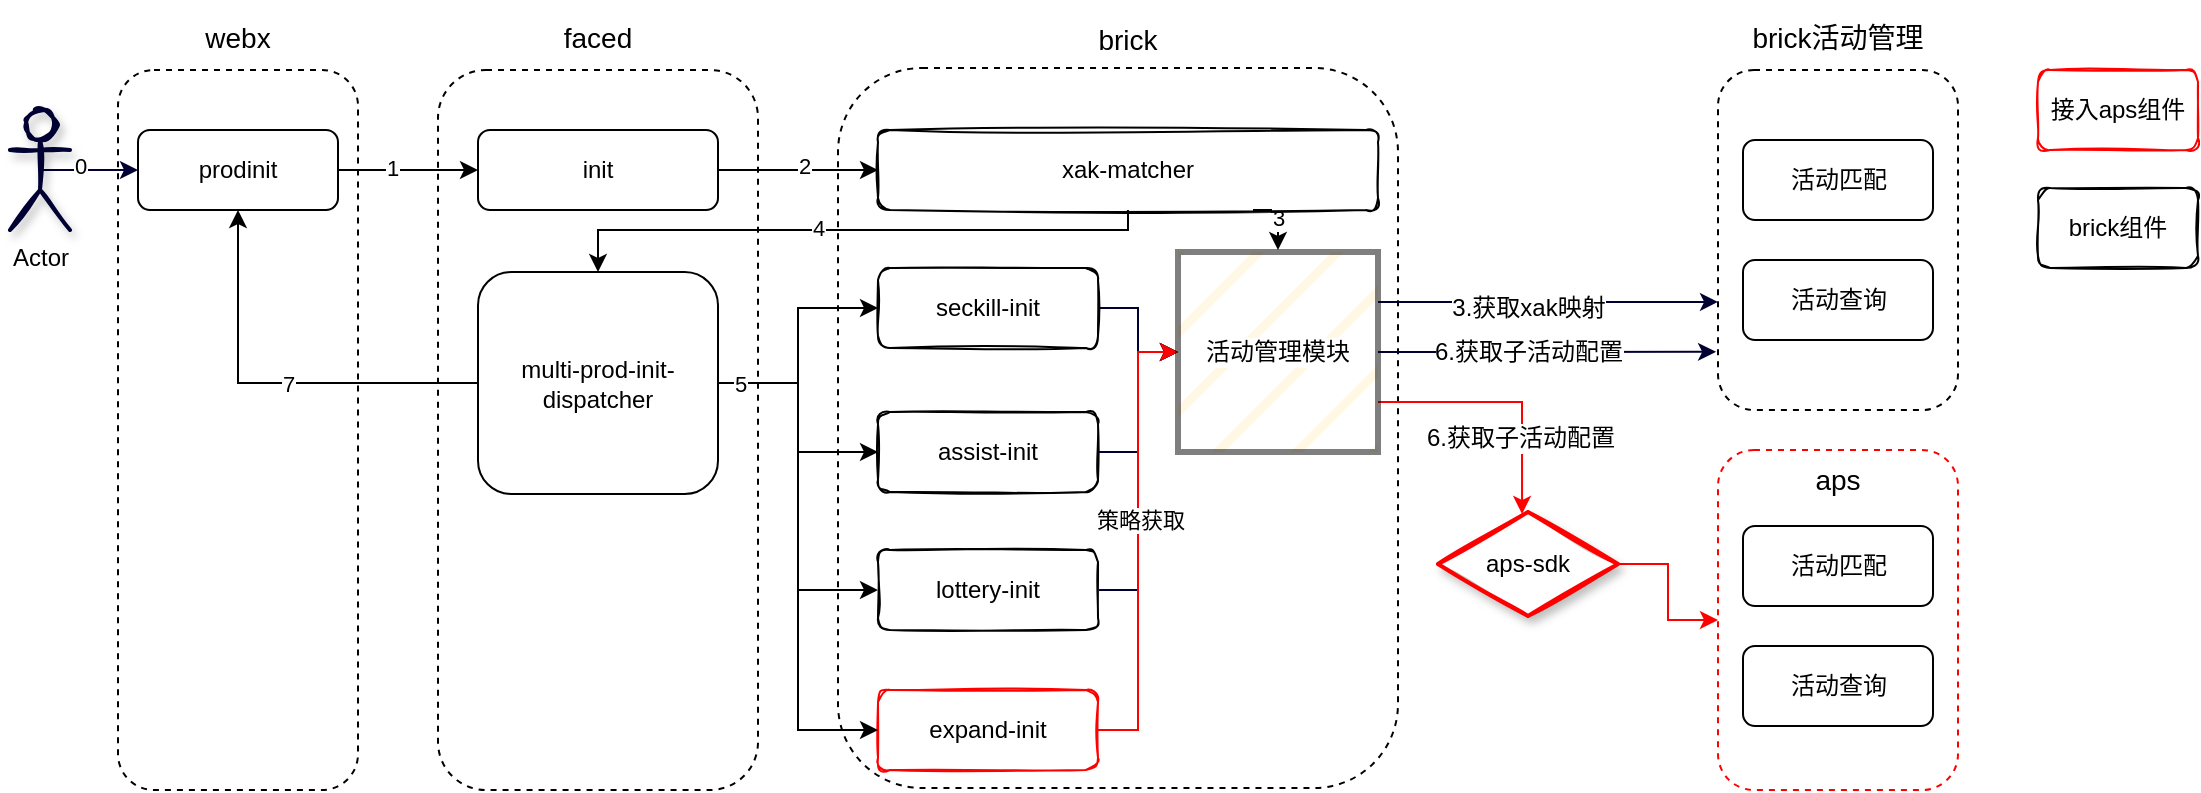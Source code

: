 <mxfile version="20.1.1" type="github" pages="4"><diagram id="NWhZimJA6qQcaquK7ZAS" name="brick-online"><mxGraphModel dx="2253" dy="712" grid="1" gridSize="10" guides="1" tooltips="1" connect="1" arrows="1" fold="1" page="1" pageScale="1" pageWidth="827" pageHeight="1169" math="0" shadow="0"><root><mxCell id="0"/><mxCell id="1" parent="0"/><mxCell id="JwduhND43qN6gX2zfuCN-1" value="" style="rounded=1;whiteSpace=wrap;html=1;dashed=1;" vertex="1" parent="1"><mxGeometry x="40" y="120" width="120" height="360" as="geometry"/></mxCell><mxCell id="JwduhND43qN6gX2zfuCN-2" value="" style="rounded=1;whiteSpace=wrap;html=1;dashed=1;" vertex="1" parent="1"><mxGeometry x="200" y="120" width="160" height="360" as="geometry"/></mxCell><mxCell id="JwduhND43qN6gX2zfuCN-3" value="" style="rounded=1;whiteSpace=wrap;html=1;dashed=1;" vertex="1" parent="1"><mxGeometry x="400" y="119" width="280" height="360" as="geometry"/></mxCell><mxCell id="JwduhND43qN6gX2zfuCN-38" value="" style="edgeStyle=orthogonalEdgeStyle;rounded=0;orthogonalLoop=1;jettySize=auto;html=1;strokeColor=#FF0000;" edge="1" parent="1" source="JwduhND43qN6gX2zfuCN-4" target="JwduhND43qN6gX2zfuCN-5"><mxGeometry relative="1" as="geometry"/></mxCell><mxCell id="JwduhND43qN6gX2zfuCN-4" value="aps-sdk" style="html=1;whiteSpace=wrap;aspect=fixed;shape=isoRectangle;strokeColor=#FF0000;strokeWidth=2;sketch=1;shadow=1;" vertex="1" parent="1"><mxGeometry x="700" y="340" width="90" height="54" as="geometry"/></mxCell><mxCell id="JwduhND43qN6gX2zfuCN-5" value="" style="rounded=1;whiteSpace=wrap;html=1;dashed=1;strokeColor=#FF0000;" vertex="1" parent="1"><mxGeometry x="840" y="310" width="120" height="170" as="geometry"/></mxCell><mxCell id="JwduhND43qN6gX2zfuCN-6" value="" style="rounded=1;whiteSpace=wrap;html=1;dashed=1;" vertex="1" parent="1"><mxGeometry x="840" y="120" width="120" height="170" as="geometry"/></mxCell><mxCell id="JwduhND43qN6gX2zfuCN-18" style="edgeStyle=orthogonalEdgeStyle;rounded=0;orthogonalLoop=1;jettySize=auto;html=1;exitX=1;exitY=0.5;exitDx=0;exitDy=0;entryX=0;entryY=0.5;entryDx=0;entryDy=0;" edge="1" parent="1" source="JwduhND43qN6gX2zfuCN-8" target="JwduhND43qN6gX2zfuCN-9"><mxGeometry relative="1" as="geometry"/></mxCell><mxCell id="JwduhND43qN6gX2zfuCN-54" value="2" style="edgeLabel;html=1;align=center;verticalAlign=middle;resizable=0;points=[];" vertex="1" connectable="0" parent="JwduhND43qN6gX2zfuCN-18"><mxGeometry x="0.075" y="2" relative="1" as="geometry"><mxPoint as="offset"/></mxGeometry></mxCell><mxCell id="JwduhND43qN6gX2zfuCN-8" value="init" style="rounded=1;whiteSpace=wrap;html=1;" vertex="1" parent="1"><mxGeometry x="220" y="150" width="120" height="40" as="geometry"/></mxCell><mxCell id="JwduhND43qN6gX2zfuCN-20" value="3" style="edgeStyle=orthogonalEdgeStyle;rounded=0;orthogonalLoop=1;jettySize=auto;html=1;exitX=0.75;exitY=1;exitDx=0;exitDy=0;entryX=0.5;entryY=0;entryDx=0;entryDy=0;" edge="1" parent="1" source="JwduhND43qN6gX2zfuCN-9"><mxGeometry relative="1" as="geometry"><mxPoint x="620" y="210" as="targetPoint"/></mxGeometry></mxCell><mxCell id="JwduhND43qN6gX2zfuCN-21" style="edgeStyle=orthogonalEdgeStyle;rounded=0;orthogonalLoop=1;jettySize=auto;html=1;exitX=0.5;exitY=1;exitDx=0;exitDy=0;entryX=0.5;entryY=0;entryDx=0;entryDy=0;" edge="1" parent="1" source="JwduhND43qN6gX2zfuCN-9" target="JwduhND43qN6gX2zfuCN-14"><mxGeometry relative="1" as="geometry"><Array as="points"><mxPoint x="545" y="200"/><mxPoint x="280" y="200"/></Array></mxGeometry></mxCell><mxCell id="JwduhND43qN6gX2zfuCN-55" value="4" style="edgeLabel;html=1;align=center;verticalAlign=middle;resizable=0;points=[];" vertex="1" connectable="0" parent="JwduhND43qN6gX2zfuCN-21"><mxGeometry x="0.115" y="-1" relative="1" as="geometry"><mxPoint as="offset"/></mxGeometry></mxCell><mxCell id="JwduhND43qN6gX2zfuCN-9" value="xak-matcher" style="rounded=1;whiteSpace=wrap;html=1;sketch=1;" vertex="1" parent="1"><mxGeometry x="420" y="150" width="250" height="40" as="geometry"/></mxCell><mxCell id="JwduhND43qN6gX2zfuCN-46" style="edgeStyle=orthogonalEdgeStyle;rounded=0;orthogonalLoop=1;jettySize=auto;html=1;exitX=1;exitY=0.5;exitDx=0;exitDy=0;entryX=0;entryY=0.5;entryDx=0;entryDy=0;strokeColor=#000033;" edge="1" parent="1" source="JwduhND43qN6gX2zfuCN-10" target="JwduhND43qN6gX2zfuCN-42"><mxGeometry relative="1" as="geometry"/></mxCell><mxCell id="JwduhND43qN6gX2zfuCN-10" value="seckill-init" style="rounded=1;whiteSpace=wrap;html=1;sketch=1;" vertex="1" parent="1"><mxGeometry x="420" y="219" width="110" height="40" as="geometry"/></mxCell><mxCell id="JwduhND43qN6gX2zfuCN-47" style="edgeStyle=orthogonalEdgeStyle;rounded=0;orthogonalLoop=1;jettySize=auto;html=1;exitX=1;exitY=0.5;exitDx=0;exitDy=0;entryX=0;entryY=0.5;entryDx=0;entryDy=0;strokeColor=#000033;" edge="1" parent="1" source="JwduhND43qN6gX2zfuCN-11" target="JwduhND43qN6gX2zfuCN-42"><mxGeometry relative="1" as="geometry"/></mxCell><mxCell id="JwduhND43qN6gX2zfuCN-11" value="assist-init" style="rounded=1;whiteSpace=wrap;html=1;sketch=1;" vertex="1" parent="1"><mxGeometry x="420" y="291" width="110" height="40" as="geometry"/></mxCell><mxCell id="JwduhND43qN6gX2zfuCN-48" style="edgeStyle=orthogonalEdgeStyle;rounded=0;orthogonalLoop=1;jettySize=auto;html=1;exitX=1;exitY=0.5;exitDx=0;exitDy=0;entryX=0;entryY=0.5;entryDx=0;entryDy=0;strokeColor=#000033;" edge="1" parent="1" source="JwduhND43qN6gX2zfuCN-12" target="JwduhND43qN6gX2zfuCN-42"><mxGeometry relative="1" as="geometry"/></mxCell><mxCell id="JwduhND43qN6gX2zfuCN-12" value="lottery-init" style="rounded=1;whiteSpace=wrap;html=1;sketch=1;" vertex="1" parent="1"><mxGeometry x="420" y="360" width="110" height="40" as="geometry"/></mxCell><mxCell id="JwduhND43qN6gX2zfuCN-44" style="edgeStyle=orthogonalEdgeStyle;rounded=0;orthogonalLoop=1;jettySize=auto;html=1;exitX=1;exitY=0.5;exitDx=0;exitDy=0;entryX=0;entryY=0.5;entryDx=0;entryDy=0;strokeColor=#FF0000;" edge="1" parent="1" source="JwduhND43qN6gX2zfuCN-13" target="JwduhND43qN6gX2zfuCN-42"><mxGeometry relative="1" as="geometry"/></mxCell><mxCell id="JwduhND43qN6gX2zfuCN-59" value="策略获取" style="edgeLabel;html=1;align=center;verticalAlign=middle;resizable=0;points=[];" vertex="1" connectable="0" parent="JwduhND43qN6gX2zfuCN-44"><mxGeometry x="0.092" y="-1" relative="1" as="geometry"><mxPoint as="offset"/></mxGeometry></mxCell><mxCell id="JwduhND43qN6gX2zfuCN-13" value="expand-init" style="rounded=1;whiteSpace=wrap;html=1;strokeColor=#FF0000;sketch=1;" vertex="1" parent="1"><mxGeometry x="420" y="430" width="110" height="40" as="geometry"/></mxCell><mxCell id="JwduhND43qN6gX2zfuCN-22" style="edgeStyle=orthogonalEdgeStyle;rounded=0;orthogonalLoop=1;jettySize=auto;html=1;exitX=1;exitY=0.5;exitDx=0;exitDy=0;entryX=0;entryY=0.5;entryDx=0;entryDy=0;" edge="1" parent="1" source="JwduhND43qN6gX2zfuCN-14" target="JwduhND43qN6gX2zfuCN-10"><mxGeometry relative="1" as="geometry"/></mxCell><mxCell id="JwduhND43qN6gX2zfuCN-23" style="edgeStyle=orthogonalEdgeStyle;rounded=0;orthogonalLoop=1;jettySize=auto;html=1;exitX=1;exitY=0.5;exitDx=0;exitDy=0;entryX=0;entryY=0.5;entryDx=0;entryDy=0;" edge="1" parent="1" source="JwduhND43qN6gX2zfuCN-14" target="JwduhND43qN6gX2zfuCN-11"><mxGeometry relative="1" as="geometry"/></mxCell><mxCell id="JwduhND43qN6gX2zfuCN-24" style="edgeStyle=orthogonalEdgeStyle;rounded=0;orthogonalLoop=1;jettySize=auto;html=1;exitX=1;exitY=0.5;exitDx=0;exitDy=0;entryX=0;entryY=0.5;entryDx=0;entryDy=0;" edge="1" parent="1" source="JwduhND43qN6gX2zfuCN-14" target="JwduhND43qN6gX2zfuCN-12"><mxGeometry relative="1" as="geometry"/></mxCell><mxCell id="JwduhND43qN6gX2zfuCN-25" style="edgeStyle=orthogonalEdgeStyle;rounded=0;orthogonalLoop=1;jettySize=auto;html=1;exitX=1;exitY=0.5;exitDx=0;exitDy=0;entryX=0;entryY=0.5;entryDx=0;entryDy=0;" edge="1" parent="1" source="JwduhND43qN6gX2zfuCN-14" target="JwduhND43qN6gX2zfuCN-13"><mxGeometry relative="1" as="geometry"/></mxCell><mxCell id="JwduhND43qN6gX2zfuCN-56" value="5" style="edgeLabel;html=1;align=center;verticalAlign=middle;resizable=0;points=[];" vertex="1" connectable="0" parent="JwduhND43qN6gX2zfuCN-25"><mxGeometry x="-0.913" y="1" relative="1" as="geometry"><mxPoint y="1" as="offset"/></mxGeometry></mxCell><mxCell id="JwduhND43qN6gX2zfuCN-43" style="edgeStyle=orthogonalEdgeStyle;rounded=0;orthogonalLoop=1;jettySize=auto;html=1;exitX=0;exitY=0.5;exitDx=0;exitDy=0;entryX=0.5;entryY=1;entryDx=0;entryDy=0;" edge="1" parent="1" source="JwduhND43qN6gX2zfuCN-14" target="JwduhND43qN6gX2zfuCN-16"><mxGeometry relative="1" as="geometry"/></mxCell><mxCell id="JwduhND43qN6gX2zfuCN-58" value="7" style="edgeLabel;html=1;align=center;verticalAlign=middle;resizable=0;points=[];" vertex="1" connectable="0" parent="JwduhND43qN6gX2zfuCN-43"><mxGeometry x="-0.08" relative="1" as="geometry"><mxPoint as="offset"/></mxGeometry></mxCell><mxCell id="JwduhND43qN6gX2zfuCN-14" value="multi-prod-init-dispatcher" style="rounded=1;whiteSpace=wrap;html=1;" vertex="1" parent="1"><mxGeometry x="220" y="221" width="120" height="111" as="geometry"/></mxCell><mxCell id="JwduhND43qN6gX2zfuCN-17" style="edgeStyle=orthogonalEdgeStyle;rounded=0;orthogonalLoop=1;jettySize=auto;html=1;exitX=1;exitY=0.5;exitDx=0;exitDy=0;entryX=0;entryY=0.5;entryDx=0;entryDy=0;" edge="1" parent="1" source="JwduhND43qN6gX2zfuCN-16" target="JwduhND43qN6gX2zfuCN-8"><mxGeometry relative="1" as="geometry"/></mxCell><mxCell id="JwduhND43qN6gX2zfuCN-53" value="1" style="edgeLabel;html=1;align=center;verticalAlign=middle;resizable=0;points=[];" vertex="1" connectable="0" parent="JwduhND43qN6gX2zfuCN-17"><mxGeometry x="-0.229" y="1" relative="1" as="geometry"><mxPoint as="offset"/></mxGeometry></mxCell><mxCell id="JwduhND43qN6gX2zfuCN-16" value="prodinit" style="rounded=1;whiteSpace=wrap;html=1;" vertex="1" parent="1"><mxGeometry x="50" y="150" width="100" height="40" as="geometry"/></mxCell><mxCell id="PE38SQfPAT9IPxksKFDa-1" style="edgeStyle=orthogonalEdgeStyle;rounded=0;orthogonalLoop=1;jettySize=auto;html=1;exitX=1;exitY=0.75;exitDx=0;exitDy=0;entryX=0.467;entryY=0.037;entryDx=0;entryDy=0;entryPerimeter=0;fontSize=14;strokeColor=#FF0000;" edge="1" parent="1" source="JwduhND43qN6gX2zfuCN-42" target="JwduhND43qN6gX2zfuCN-4"><mxGeometry relative="1" as="geometry"/></mxCell><mxCell id="PE38SQfPAT9IPxksKFDa-6" value="6.获取子活动配置" style="edgeLabel;html=1;align=center;verticalAlign=middle;resizable=0;points=[];fontSize=12;" vertex="1" connectable="0" parent="PE38SQfPAT9IPxksKFDa-1"><mxGeometry x="0.375" y="-1" relative="1" as="geometry"><mxPoint y="2" as="offset"/></mxGeometry></mxCell><mxCell id="PE38SQfPAT9IPxksKFDa-2" style="edgeStyle=orthogonalEdgeStyle;rounded=0;orthogonalLoop=1;jettySize=auto;html=1;exitX=1;exitY=0.5;exitDx=0;exitDy=0;entryX=-0.008;entryY=0.829;entryDx=0;entryDy=0;entryPerimeter=0;fontSize=14;strokeColor=#000033;" edge="1" parent="1" source="JwduhND43qN6gX2zfuCN-42" target="JwduhND43qN6gX2zfuCN-6"><mxGeometry relative="1" as="geometry"/></mxCell><mxCell id="PE38SQfPAT9IPxksKFDa-5" value="6.获取子活动配置" style="edgeLabel;html=1;align=center;verticalAlign=middle;resizable=0;points=[];fontSize=12;" vertex="1" connectable="0" parent="PE38SQfPAT9IPxksKFDa-2"><mxGeometry x="-0.503" relative="1" as="geometry"><mxPoint x="33" as="offset"/></mxGeometry></mxCell><mxCell id="PE38SQfPAT9IPxksKFDa-3" style="edgeStyle=orthogonalEdgeStyle;rounded=0;orthogonalLoop=1;jettySize=auto;html=1;exitX=1;exitY=0.25;exitDx=0;exitDy=0;entryX=0;entryY=0.682;entryDx=0;entryDy=0;entryPerimeter=0;fontSize=14;strokeColor=#000033;" edge="1" parent="1" source="JwduhND43qN6gX2zfuCN-42" target="JwduhND43qN6gX2zfuCN-6"><mxGeometry relative="1" as="geometry"/></mxCell><mxCell id="PE38SQfPAT9IPxksKFDa-4" value="3.获取xak映射" style="edgeLabel;html=1;align=center;verticalAlign=middle;resizable=0;points=[];fontSize=12;" vertex="1" connectable="0" parent="PE38SQfPAT9IPxksKFDa-3"><mxGeometry x="-0.589" relative="1" as="geometry"><mxPoint x="40" y="3" as="offset"/></mxGeometry></mxCell><mxCell id="JwduhND43qN6gX2zfuCN-42" value="活动管理模块" style="whiteSpace=wrap;html=1;aspect=fixed;strokeWidth=3;labelBackgroundColor=default;fillColor=#FFF2CC;opacity=50;fillStyle=hatch;" vertex="1" parent="1"><mxGeometry x="570" y="211" width="100" height="100" as="geometry"/></mxCell><mxCell id="JwduhND43qN6gX2zfuCN-49" value="活动匹配" style="rounded=1;whiteSpace=wrap;html=1;" vertex="1" parent="1"><mxGeometry x="852.5" y="348" width="95" height="40" as="geometry"/></mxCell><mxCell id="JwduhND43qN6gX2zfuCN-50" value="活动查询" style="rounded=1;whiteSpace=wrap;html=1;" vertex="1" parent="1"><mxGeometry x="852.5" y="408" width="95" height="40" as="geometry"/></mxCell><mxCell id="JwduhND43qN6gX2zfuCN-51" value="活动匹配" style="rounded=1;whiteSpace=wrap;html=1;" vertex="1" parent="1"><mxGeometry x="852.5" y="155" width="95" height="40" as="geometry"/></mxCell><mxCell id="JwduhND43qN6gX2zfuCN-52" value="活动查询" style="rounded=1;whiteSpace=wrap;html=1;" vertex="1" parent="1"><mxGeometry x="852.5" y="215" width="95" height="40" as="geometry"/></mxCell><mxCell id="JwduhND43qN6gX2zfuCN-61" style="edgeStyle=orthogonalEdgeStyle;rounded=0;orthogonalLoop=1;jettySize=auto;html=1;exitX=0.5;exitY=0.5;exitDx=0;exitDy=0;exitPerimeter=0;entryX=0;entryY=0.5;entryDx=0;entryDy=0;strokeColor=#000033;" edge="1" parent="1" source="JwduhND43qN6gX2zfuCN-60" target="JwduhND43qN6gX2zfuCN-16"><mxGeometry relative="1" as="geometry"/></mxCell><mxCell id="JwduhND43qN6gX2zfuCN-62" value="0" style="edgeLabel;html=1;align=center;verticalAlign=middle;resizable=0;points=[];" vertex="1" connectable="0" parent="JwduhND43qN6gX2zfuCN-61"><mxGeometry x="-0.344" y="3" relative="1" as="geometry"><mxPoint y="1" as="offset"/></mxGeometry></mxCell><mxCell id="JwduhND43qN6gX2zfuCN-60" value="Actor" style="shape=umlActor;verticalLabelPosition=bottom;verticalAlign=top;html=1;outlineConnect=0;rounded=0;shadow=1;sketch=1;strokeColor=#000033;strokeWidth=2;fillColor=none;" vertex="1" parent="1"><mxGeometry x="-14" y="140" width="30" height="60" as="geometry"/></mxCell><mxCell id="JwduhND43qN6gX2zfuCN-63" value="webx" style="text;html=1;strokeColor=none;fillColor=none;align=center;verticalAlign=middle;whiteSpace=wrap;rounded=0;shadow=1;sketch=1;fontSize=14;" vertex="1" parent="1"><mxGeometry x="70" y="89" width="60" height="30" as="geometry"/></mxCell><mxCell id="JwduhND43qN6gX2zfuCN-64" value="faced" style="text;html=1;strokeColor=none;fillColor=none;align=center;verticalAlign=middle;whiteSpace=wrap;rounded=0;shadow=1;sketch=1;fontSize=14;" vertex="1" parent="1"><mxGeometry x="250" y="89" width="60" height="30" as="geometry"/></mxCell><mxCell id="JwduhND43qN6gX2zfuCN-65" value="brick" style="text;html=1;strokeColor=none;fillColor=none;align=center;verticalAlign=middle;whiteSpace=wrap;rounded=0;shadow=1;sketch=1;fontSize=14;" vertex="1" parent="1"><mxGeometry x="515" y="90" width="60" height="30" as="geometry"/></mxCell><mxCell id="JwduhND43qN6gX2zfuCN-66" value="brick活动管理" style="text;html=1;strokeColor=none;fillColor=none;align=center;verticalAlign=middle;whiteSpace=wrap;rounded=0;shadow=1;sketch=1;fontSize=14;" vertex="1" parent="1"><mxGeometry x="855" y="89" width="90" height="30" as="geometry"/></mxCell><mxCell id="JwduhND43qN6gX2zfuCN-67" value="aps" style="text;html=1;strokeColor=none;fillColor=none;align=center;verticalAlign=middle;whiteSpace=wrap;rounded=0;shadow=1;sketch=1;fontSize=14;" vertex="1" parent="1"><mxGeometry x="870" y="310" width="60" height="30" as="geometry"/></mxCell><mxCell id="PE38SQfPAT9IPxksKFDa-7" value="接入aps组件" style="rounded=1;whiteSpace=wrap;html=1;strokeColor=#FF0000;sketch=1;" vertex="1" parent="1"><mxGeometry x="1000" y="120" width="80" height="40" as="geometry"/></mxCell><mxCell id="PE38SQfPAT9IPxksKFDa-8" value="brick组件" style="rounded=1;whiteSpace=wrap;html=1;sketch=1;" vertex="1" parent="1"><mxGeometry x="1000" y="179" width="80" height="40" as="geometry"/></mxCell></root></mxGraphModel></diagram><diagram id="TxXT6c2JRqx7haib5ZhR" name="brick-new"><mxGraphModel dx="2253" dy="712" grid="1" gridSize="10" guides="1" tooltips="1" connect="1" arrows="1" fold="1" page="1" pageScale="1" pageWidth="827" pageHeight="1169" math="0" shadow="0"><root><mxCell id="0"/><mxCell id="1" parent="0"/><mxCell id="qk-3Vc2ffvH1CULfstv1-56" value="" style="rounded=1;whiteSpace=wrap;html=1;dashed=1;" vertex="1" parent="1"><mxGeometry x="-168" y="119" width="120" height="360" as="geometry"/></mxCell><mxCell id="qk-3Vc2ffvH1CULfstv1-1" value="" style="rounded=1;whiteSpace=wrap;html=1;dashed=1;" vertex="1" parent="1"><mxGeometry y="120" width="160" height="360" as="geometry"/></mxCell><mxCell id="qk-3Vc2ffvH1CULfstv1-2" value="" style="rounded=1;whiteSpace=wrap;html=1;dashed=1;" vertex="1" parent="1"><mxGeometry x="200" y="120" width="160" height="360" as="geometry"/></mxCell><mxCell id="qk-3Vc2ffvH1CULfstv1-3" value="" style="rounded=1;whiteSpace=wrap;html=1;dashed=1;" vertex="1" parent="1"><mxGeometry x="400" y="119" width="280" height="360" as="geometry"/></mxCell><mxCell id="qk-3Vc2ffvH1CULfstv1-90" style="edgeStyle=orthogonalEdgeStyle;rounded=0;orthogonalLoop=1;jettySize=auto;html=1;entryX=-0.008;entryY=0.522;entryDx=0;entryDy=0;entryPerimeter=0;fontSize=12;strokeColor=#000033;" edge="1" parent="1" source="qk-3Vc2ffvH1CULfstv1-5" target="qk-3Vc2ffvH1CULfstv1-6"><mxGeometry relative="1" as="geometry"><Array as="points"><mxPoint x="805" y="367"/><mxPoint x="805" y="308"/></Array></mxGeometry></mxCell><mxCell id="qk-3Vc2ffvH1CULfstv1-5" value="aps-sdk" style="html=1;whiteSpace=wrap;aspect=fixed;shape=isoRectangle;strokeColor=#FF0000;strokeWidth=2;sketch=1;shadow=1;" vertex="1" parent="1"><mxGeometry x="700" y="340" width="90" height="54" as="geometry"/></mxCell><mxCell id="qk-3Vc2ffvH1CULfstv1-6" value="" style="rounded=1;whiteSpace=wrap;html=1;dashed=1;strokeColor=#000033;" vertex="1" parent="1"><mxGeometry x="825" y="120" width="120" height="360" as="geometry"/></mxCell><mxCell id="qk-3Vc2ffvH1CULfstv1-8" style="edgeStyle=orthogonalEdgeStyle;rounded=0;orthogonalLoop=1;jettySize=auto;html=1;exitX=1;exitY=0.5;exitDx=0;exitDy=0;entryX=0;entryY=0.5;entryDx=0;entryDy=0;" edge="1" parent="1" source="qk-3Vc2ffvH1CULfstv1-10" target="qk-3Vc2ffvH1CULfstv1-14"><mxGeometry relative="1" as="geometry"/></mxCell><mxCell id="qk-3Vc2ffvH1CULfstv1-9" value="4" style="edgeLabel;html=1;align=center;verticalAlign=middle;resizable=0;points=[];" vertex="1" connectable="0" parent="qk-3Vc2ffvH1CULfstv1-8"><mxGeometry x="0.075" y="2" relative="1" as="geometry"><mxPoint as="offset"/></mxGeometry></mxCell><mxCell id="qk-3Vc2ffvH1CULfstv1-10" value="init" style="rounded=1;whiteSpace=wrap;html=1;" vertex="1" parent="1"><mxGeometry x="220" y="150" width="120" height="40" as="geometry"/></mxCell><mxCell id="qk-3Vc2ffvH1CULfstv1-11" value="5" style="edgeStyle=orthogonalEdgeStyle;rounded=0;orthogonalLoop=1;jettySize=auto;html=1;exitX=0.75;exitY=1;exitDx=0;exitDy=0;entryX=0.5;entryY=0;entryDx=0;entryDy=0;" edge="1" parent="1" source="qk-3Vc2ffvH1CULfstv1-14"><mxGeometry relative="1" as="geometry"><mxPoint x="620" y="210" as="targetPoint"/></mxGeometry></mxCell><mxCell id="qk-3Vc2ffvH1CULfstv1-12" style="edgeStyle=orthogonalEdgeStyle;rounded=0;orthogonalLoop=1;jettySize=auto;html=1;exitX=0.5;exitY=1;exitDx=0;exitDy=0;entryX=0.5;entryY=0;entryDx=0;entryDy=0;" edge="1" parent="1" source="qk-3Vc2ffvH1CULfstv1-14" target="qk-3Vc2ffvH1CULfstv1-31"><mxGeometry relative="1" as="geometry"><Array as="points"><mxPoint x="545" y="200"/><mxPoint x="280" y="200"/></Array></mxGeometry></mxCell><mxCell id="qk-3Vc2ffvH1CULfstv1-13" value="6" style="edgeLabel;html=1;align=center;verticalAlign=middle;resizable=0;points=[];" vertex="1" connectable="0" parent="qk-3Vc2ffvH1CULfstv1-12"><mxGeometry x="0.115" y="-1" relative="1" as="geometry"><mxPoint as="offset"/></mxGeometry></mxCell><mxCell id="qk-3Vc2ffvH1CULfstv1-14" value="xak-matcher" style="rounded=1;whiteSpace=wrap;html=1;sketch=1;" vertex="1" parent="1"><mxGeometry x="420" y="150" width="250" height="40" as="geometry"/></mxCell><mxCell id="qk-3Vc2ffvH1CULfstv1-15" style="edgeStyle=orthogonalEdgeStyle;rounded=0;orthogonalLoop=1;jettySize=auto;html=1;exitX=1;exitY=0.5;exitDx=0;exitDy=0;entryX=0;entryY=0.5;entryDx=0;entryDy=0;strokeColor=#FF0000;" edge="1" parent="1" source="qk-3Vc2ffvH1CULfstv1-16" target="qk-3Vc2ffvH1CULfstv1-41"><mxGeometry relative="1" as="geometry"/></mxCell><mxCell id="qk-3Vc2ffvH1CULfstv1-16" value="seckill-init" style="rounded=1;whiteSpace=wrap;html=1;sketch=1;strokeColor=#FF0000;" vertex="1" parent="1"><mxGeometry x="420" y="219" width="110" height="40" as="geometry"/></mxCell><mxCell id="qk-3Vc2ffvH1CULfstv1-17" style="edgeStyle=orthogonalEdgeStyle;rounded=0;orthogonalLoop=1;jettySize=auto;html=1;exitX=1;exitY=0.5;exitDx=0;exitDy=0;entryX=0;entryY=0.5;entryDx=0;entryDy=0;strokeColor=#FF0000;" edge="1" parent="1" source="qk-3Vc2ffvH1CULfstv1-18" target="qk-3Vc2ffvH1CULfstv1-41"><mxGeometry relative="1" as="geometry"/></mxCell><mxCell id="qk-3Vc2ffvH1CULfstv1-18" value="assist-init" style="rounded=1;whiteSpace=wrap;html=1;sketch=1;strokeColor=#FF0000;" vertex="1" parent="1"><mxGeometry x="420" y="291" width="110" height="40" as="geometry"/></mxCell><mxCell id="qk-3Vc2ffvH1CULfstv1-19" style="edgeStyle=orthogonalEdgeStyle;rounded=0;orthogonalLoop=1;jettySize=auto;html=1;exitX=1;exitY=0.5;exitDx=0;exitDy=0;entryX=0;entryY=0.5;entryDx=0;entryDy=0;strokeColor=#FF0000;" edge="1" parent="1" source="qk-3Vc2ffvH1CULfstv1-20" target="qk-3Vc2ffvH1CULfstv1-41"><mxGeometry relative="1" as="geometry"/></mxCell><mxCell id="qk-3Vc2ffvH1CULfstv1-20" value="lottery-init" style="rounded=1;whiteSpace=wrap;html=1;sketch=1;strokeColor=#FF0000;" vertex="1" parent="1"><mxGeometry x="420" y="360" width="110" height="40" as="geometry"/></mxCell><mxCell id="qk-3Vc2ffvH1CULfstv1-21" style="edgeStyle=orthogonalEdgeStyle;rounded=0;orthogonalLoop=1;jettySize=auto;html=1;exitX=1;exitY=0.5;exitDx=0;exitDy=0;entryX=0;entryY=0.5;entryDx=0;entryDy=0;strokeColor=#FF0000;" edge="1" parent="1" source="qk-3Vc2ffvH1CULfstv1-23" target="qk-3Vc2ffvH1CULfstv1-41"><mxGeometry relative="1" as="geometry"/></mxCell><mxCell id="qk-3Vc2ffvH1CULfstv1-22" value="策略获取" style="edgeLabel;html=1;align=center;verticalAlign=middle;resizable=0;points=[];" vertex="1" connectable="0" parent="qk-3Vc2ffvH1CULfstv1-21"><mxGeometry x="0.092" y="-1" relative="1" as="geometry"><mxPoint as="offset"/></mxGeometry></mxCell><mxCell id="qk-3Vc2ffvH1CULfstv1-23" value="expand-init" style="rounded=1;whiteSpace=wrap;html=1;strokeColor=#FF0000;sketch=1;" vertex="1" parent="1"><mxGeometry x="420" y="430" width="110" height="40" as="geometry"/></mxCell><mxCell id="qk-3Vc2ffvH1CULfstv1-24" style="edgeStyle=orthogonalEdgeStyle;rounded=0;orthogonalLoop=1;jettySize=auto;html=1;exitX=1;exitY=0.5;exitDx=0;exitDy=0;entryX=0;entryY=0.5;entryDx=0;entryDy=0;" edge="1" parent="1" source="qk-3Vc2ffvH1CULfstv1-31" target="qk-3Vc2ffvH1CULfstv1-16"><mxGeometry relative="1" as="geometry"/></mxCell><mxCell id="qk-3Vc2ffvH1CULfstv1-25" style="edgeStyle=orthogonalEdgeStyle;rounded=0;orthogonalLoop=1;jettySize=auto;html=1;exitX=1;exitY=0.5;exitDx=0;exitDy=0;entryX=0;entryY=0.5;entryDx=0;entryDy=0;" edge="1" parent="1" source="qk-3Vc2ffvH1CULfstv1-31" target="qk-3Vc2ffvH1CULfstv1-18"><mxGeometry relative="1" as="geometry"/></mxCell><mxCell id="qk-3Vc2ffvH1CULfstv1-26" style="edgeStyle=orthogonalEdgeStyle;rounded=0;orthogonalLoop=1;jettySize=auto;html=1;exitX=1;exitY=0.5;exitDx=0;exitDy=0;entryX=0;entryY=0.5;entryDx=0;entryDy=0;" edge="1" parent="1" source="qk-3Vc2ffvH1CULfstv1-31" target="qk-3Vc2ffvH1CULfstv1-20"><mxGeometry relative="1" as="geometry"/></mxCell><mxCell id="qk-3Vc2ffvH1CULfstv1-27" style="edgeStyle=orthogonalEdgeStyle;rounded=0;orthogonalLoop=1;jettySize=auto;html=1;exitX=1;exitY=0.5;exitDx=0;exitDy=0;entryX=0;entryY=0.5;entryDx=0;entryDy=0;" edge="1" parent="1" source="qk-3Vc2ffvH1CULfstv1-31" target="qk-3Vc2ffvH1CULfstv1-23"><mxGeometry relative="1" as="geometry"/></mxCell><mxCell id="qk-3Vc2ffvH1CULfstv1-28" value="6" style="edgeLabel;html=1;align=center;verticalAlign=middle;resizable=0;points=[];" vertex="1" connectable="0" parent="qk-3Vc2ffvH1CULfstv1-27"><mxGeometry x="-0.913" y="1" relative="1" as="geometry"><mxPoint y="1" as="offset"/></mxGeometry></mxCell><mxCell id="qk-3Vc2ffvH1CULfstv1-74" style="edgeStyle=orthogonalEdgeStyle;rounded=0;orthogonalLoop=1;jettySize=auto;html=1;exitX=0.5;exitY=1;exitDx=0;exitDy=0;entryX=0.5;entryY=0;entryDx=0;entryDy=0;fontSize=12;strokeColor=#000033;" edge="1" parent="1" source="qk-3Vc2ffvH1CULfstv1-31" target="qk-3Vc2ffvH1CULfstv1-62"><mxGeometry relative="1" as="geometry"/></mxCell><mxCell id="qk-3Vc2ffvH1CULfstv1-91" value="7" style="edgeLabel;html=1;align=center;verticalAlign=middle;resizable=0;points=[];fontSize=12;" vertex="1" connectable="0" parent="qk-3Vc2ffvH1CULfstv1-74"><mxGeometry x="0.169" y="2" relative="1" as="geometry"><mxPoint as="offset"/></mxGeometry></mxCell><mxCell id="qk-3Vc2ffvH1CULfstv1-31" value="multi-prod-init-dispatcher" style="rounded=1;whiteSpace=wrap;html=1;" vertex="1" parent="1"><mxGeometry x="220" y="221" width="120" height="111" as="geometry"/></mxCell><mxCell id="qk-3Vc2ffvH1CULfstv1-72" style="edgeStyle=orthogonalEdgeStyle;rounded=0;orthogonalLoop=1;jettySize=auto;html=1;exitX=0.5;exitY=1;exitDx=0;exitDy=0;entryX=0.5;entryY=0;entryDx=0;entryDy=0;fontSize=12;strokeColor=#000033;" edge="1" parent="1" source="qk-3Vc2ffvH1CULfstv1-34" target="qk-3Vc2ffvH1CULfstv1-61"><mxGeometry relative="1" as="geometry"/></mxCell><mxCell id="qk-3Vc2ffvH1CULfstv1-85" value="2" style="edgeLabel;html=1;align=center;verticalAlign=middle;resizable=0;points=[];fontSize=12;" vertex="1" connectable="0" parent="qk-3Vc2ffvH1CULfstv1-72"><mxGeometry x="-0.097" relative="1" as="geometry"><mxPoint as="offset"/></mxGeometry></mxCell><mxCell id="qk-3Vc2ffvH1CULfstv1-34" value="" style="rounded=1;whiteSpace=wrap;html=1;" vertex="1" parent="1"><mxGeometry x="17" y="140" width="130" height="90" as="geometry"/></mxCell><mxCell id="qk-3Vc2ffvH1CULfstv1-35" style="edgeStyle=orthogonalEdgeStyle;rounded=0;orthogonalLoop=1;jettySize=auto;html=1;exitX=1;exitY=0.75;exitDx=0;exitDy=0;entryX=0.467;entryY=0.037;entryDx=0;entryDy=0;entryPerimeter=0;fontSize=14;strokeColor=#000033;" edge="1" parent="1" source="qk-3Vc2ffvH1CULfstv1-41" target="qk-3Vc2ffvH1CULfstv1-5"><mxGeometry relative="1" as="geometry"/></mxCell><mxCell id="qk-3Vc2ffvH1CULfstv1-36" value="6.获取子活动配置" style="edgeLabel;html=1;align=center;verticalAlign=middle;resizable=0;points=[];fontSize=12;" vertex="1" connectable="0" parent="qk-3Vc2ffvH1CULfstv1-35"><mxGeometry x="0.375" y="-1" relative="1" as="geometry"><mxPoint y="2" as="offset"/></mxGeometry></mxCell><mxCell id="qk-3Vc2ffvH1CULfstv1-87" style="edgeStyle=orthogonalEdgeStyle;rounded=0;orthogonalLoop=1;jettySize=auto;html=1;exitX=1;exitY=0.25;exitDx=0;exitDy=0;entryX=0.478;entryY=0.037;entryDx=0;entryDy=0;entryPerimeter=0;fontSize=12;strokeColor=#000033;" edge="1" parent="1" source="qk-3Vc2ffvH1CULfstv1-41" target="qk-3Vc2ffvH1CULfstv1-5"><mxGeometry relative="1" as="geometry"/></mxCell><mxCell id="qk-3Vc2ffvH1CULfstv1-88" value="5.获取xak映射" style="edgeLabel;html=1;align=center;verticalAlign=middle;resizable=0;points=[];fontSize=12;" vertex="1" connectable="0" parent="qk-3Vc2ffvH1CULfstv1-87"><mxGeometry x="0.162" y="3" relative="1" as="geometry"><mxPoint as="offset"/></mxGeometry></mxCell><mxCell id="qk-3Vc2ffvH1CULfstv1-41" value="活动管理模块" style="whiteSpace=wrap;html=1;aspect=fixed;strokeWidth=3;labelBackgroundColor=default;fillColor=#FFF2CC;opacity=50;fillStyle=hatch;" vertex="1" parent="1"><mxGeometry x="570" y="211" width="100" height="100" as="geometry"/></mxCell><mxCell id="qk-3Vc2ffvH1CULfstv1-42" value="活动匹配" style="rounded=1;whiteSpace=wrap;html=1;" vertex="1" parent="1"><mxGeometry x="837.5" y="165" width="95" height="40" as="geometry"/></mxCell><mxCell id="qk-3Vc2ffvH1CULfstv1-43" value="活动查询" style="rounded=1;whiteSpace=wrap;html=1;" vertex="1" parent="1"><mxGeometry x="837.5" y="241" width="95" height="40" as="geometry"/></mxCell><mxCell id="qk-3Vc2ffvH1CULfstv1-82" style="edgeStyle=orthogonalEdgeStyle;rounded=0;orthogonalLoop=1;jettySize=auto;html=1;exitX=0.5;exitY=0.5;exitDx=0;exitDy=0;exitPerimeter=0;fontSize=12;strokeColor=#000033;" edge="1" parent="1" source="qk-3Vc2ffvH1CULfstv1-48" target="qk-3Vc2ffvH1CULfstv1-59"><mxGeometry relative="1" as="geometry"/></mxCell><mxCell id="qk-3Vc2ffvH1CULfstv1-83" value="0" style="edgeLabel;html=1;align=center;verticalAlign=middle;resizable=0;points=[];fontSize=12;" vertex="1" connectable="0" parent="qk-3Vc2ffvH1CULfstv1-82"><mxGeometry x="-0.123" y="2" relative="1" as="geometry"><mxPoint as="offset"/></mxGeometry></mxCell><mxCell id="qk-3Vc2ffvH1CULfstv1-48" value="Actor" style="shape=umlActor;verticalLabelPosition=bottom;verticalAlign=top;html=1;outlineConnect=0;rounded=0;shadow=1;sketch=1;strokeColor=#000033;strokeWidth=2;fillColor=none;" vertex="1" parent="1"><mxGeometry x="-230" y="139" width="30" height="60" as="geometry"/></mxCell><mxCell id="qk-3Vc2ffvH1CULfstv1-49" value="aps-proxy" style="text;html=1;strokeColor=none;fillColor=none;align=center;verticalAlign=middle;whiteSpace=wrap;rounded=0;shadow=1;sketch=1;fontSize=14;" vertex="1" parent="1"><mxGeometry x="42.5" y="89" width="80" height="30" as="geometry"/></mxCell><mxCell id="qk-3Vc2ffvH1CULfstv1-50" value="faced" style="text;html=1;strokeColor=none;fillColor=none;align=center;verticalAlign=middle;whiteSpace=wrap;rounded=0;shadow=1;sketch=1;fontSize=14;" vertex="1" parent="1"><mxGeometry x="250" y="89" width="60" height="30" as="geometry"/></mxCell><mxCell id="qk-3Vc2ffvH1CULfstv1-51" value="brick" style="text;html=1;strokeColor=none;fillColor=none;align=center;verticalAlign=middle;whiteSpace=wrap;rounded=0;shadow=1;sketch=1;fontSize=14;" vertex="1" parent="1"><mxGeometry x="515" y="90" width="60" height="30" as="geometry"/></mxCell><mxCell id="qk-3Vc2ffvH1CULfstv1-54" value="接入aps组件" style="rounded=1;whiteSpace=wrap;html=1;strokeColor=#FF0000;sketch=1;" vertex="1" parent="1"><mxGeometry x="985" y="120" width="80" height="40" as="geometry"/></mxCell><mxCell id="qk-3Vc2ffvH1CULfstv1-55" value="brick组件" style="rounded=1;whiteSpace=wrap;html=1;sketch=1;" vertex="1" parent="1"><mxGeometry x="985" y="179" width="80" height="40" as="geometry"/></mxCell><mxCell id="qk-3Vc2ffvH1CULfstv1-69" style="edgeStyle=orthogonalEdgeStyle;rounded=0;orthogonalLoop=1;jettySize=auto;html=1;exitX=1;exitY=0.5;exitDx=0;exitDy=0;entryX=0;entryY=0.422;entryDx=0;entryDy=0;entryPerimeter=0;fontSize=12;strokeColor=#000033;" edge="1" parent="1" source="qk-3Vc2ffvH1CULfstv1-59" target="qk-3Vc2ffvH1CULfstv1-34"><mxGeometry relative="1" as="geometry"/></mxCell><mxCell id="qk-3Vc2ffvH1CULfstv1-84" value="1" style="edgeLabel;html=1;align=center;verticalAlign=middle;resizable=0;points=[];fontSize=12;" vertex="1" connectable="0" parent="qk-3Vc2ffvH1CULfstv1-69"><mxGeometry x="-0.452" relative="1" as="geometry"><mxPoint as="offset"/></mxGeometry></mxCell><mxCell id="qk-3Vc2ffvH1CULfstv1-59" value="prodinit/v2" style="rounded=1;whiteSpace=wrap;html=1;" vertex="1" parent="1"><mxGeometry x="-158" y="149" width="100" height="40" as="geometry"/></mxCell><mxCell id="qk-3Vc2ffvH1CULfstv1-60" value="webx" style="text;html=1;strokeColor=none;fillColor=none;align=center;verticalAlign=middle;whiteSpace=wrap;rounded=0;shadow=1;sketch=1;fontSize=14;" vertex="1" parent="1"><mxGeometry x="-138" y="88" width="60" height="30" as="geometry"/></mxCell><mxCell id="qk-3Vc2ffvH1CULfstv1-73" style="edgeStyle=orthogonalEdgeStyle;rounded=0;orthogonalLoop=1;jettySize=auto;html=1;exitX=1;exitY=0.5;exitDx=0;exitDy=0;entryX=0;entryY=0.5;entryDx=0;entryDy=0;fontSize=12;strokeColor=#000033;" edge="1" parent="1" source="qk-3Vc2ffvH1CULfstv1-61" target="qk-3Vc2ffvH1CULfstv1-10"><mxGeometry relative="1" as="geometry"/></mxCell><mxCell id="qk-3Vc2ffvH1CULfstv1-86" value="3" style="edgeLabel;html=1;align=center;verticalAlign=middle;resizable=0;points=[];fontSize=12;" vertex="1" connectable="0" parent="qk-3Vc2ffvH1CULfstv1-73"><mxGeometry x="-0.121" y="-1" relative="1" as="geometry"><mxPoint x="1" as="offset"/></mxGeometry></mxCell><mxCell id="qk-3Vc2ffvH1CULfstv1-61" value="prodinit" style="rounded=1;whiteSpace=wrap;html=1;" vertex="1" parent="1"><mxGeometry x="17" y="261" width="130" height="48.5" as="geometry"/></mxCell><mxCell id="qk-3Vc2ffvH1CULfstv1-76" style="edgeStyle=orthogonalEdgeStyle;rounded=0;orthogonalLoop=1;jettySize=auto;html=1;exitX=0;exitY=0.5;exitDx=0;exitDy=0;fontSize=12;strokeColor=#000033;" edge="1" parent="1" source="qk-3Vc2ffvH1CULfstv1-62" target="qk-3Vc2ffvH1CULfstv1-59"><mxGeometry relative="1" as="geometry"/></mxCell><mxCell id="qk-3Vc2ffvH1CULfstv1-93" value="9.返回活动详情" style="edgeLabel;html=1;align=center;verticalAlign=middle;resizable=0;points=[];fontSize=12;" vertex="1" connectable="0" parent="qk-3Vc2ffvH1CULfstv1-76"><mxGeometry x="0.239" y="-1" relative="1" as="geometry"><mxPoint as="offset"/></mxGeometry></mxCell><mxCell id="qk-3Vc2ffvH1CULfstv1-80" style="edgeStyle=orthogonalEdgeStyle;rounded=0;orthogonalLoop=1;jettySize=auto;html=1;exitX=1;exitY=0.5;exitDx=0;exitDy=0;entryX=0.556;entryY=1;entryDx=0;entryDy=0;entryPerimeter=0;fontSize=12;strokeColor=#000033;" edge="1" parent="1" source="qk-3Vc2ffvH1CULfstv1-62" target="qk-3Vc2ffvH1CULfstv1-5"><mxGeometry relative="1" as="geometry"><Array as="points"><mxPoint x="170" y="400"/><mxPoint x="170" y="490"/><mxPoint x="750" y="490"/></Array></mxGeometry></mxCell><mxCell id="qk-3Vc2ffvH1CULfstv1-92" value="8.聚合静态物料" style="edgeLabel;html=1;align=center;verticalAlign=middle;resizable=0;points=[];fontSize=12;" vertex="1" connectable="0" parent="qk-3Vc2ffvH1CULfstv1-80"><mxGeometry x="-0.123" relative="1" as="geometry"><mxPoint as="offset"/></mxGeometry></mxCell><mxCell id="qk-3Vc2ffvH1CULfstv1-62" value="" style="rounded=1;whiteSpace=wrap;html=1;" vertex="1" parent="1"><mxGeometry x="15" y="340" width="130" height="120" as="geometry"/></mxCell><mxCell id="qk-3Vc2ffvH1CULfstv1-63" value="preinit1" style="rounded=1;whiteSpace=wrap;html=1;" vertex="1" parent="1"><mxGeometry x="31" y="155" width="103" height="25" as="geometry"/></mxCell><mxCell id="qk-3Vc2ffvH1CULfstv1-64" value="preinit2" style="rounded=1;whiteSpace=wrap;html=1;" vertex="1" parent="1"><mxGeometry x="31" y="192.5" width="103" height="25" as="geometry"/></mxCell><mxCell id="qk-3Vc2ffvH1CULfstv1-65" value="content-aggregate" style="rounded=1;whiteSpace=wrap;html=1;" vertex="1" parent="1"><mxGeometry x="28.5" y="367.5" width="103" height="25" as="geometry"/></mxCell><mxCell id="qk-3Vc2ffvH1CULfstv1-67" value="share-aggregate" style="rounded=1;whiteSpace=wrap;html=1;" vertex="1" parent="1"><mxGeometry x="28.5" y="415.5" width="103" height="25" as="geometry"/></mxCell><mxCell id="qk-3Vc2ffvH1CULfstv1-77" value="aps" style="text;html=1;strokeColor=none;fillColor=none;align=center;verticalAlign=middle;whiteSpace=wrap;rounded=0;shadow=1;sketch=1;fontSize=14;" vertex="1" parent="1"><mxGeometry x="855" y="88" width="60" height="30" as="geometry"/></mxCell><mxCell id="qk-3Vc2ffvH1CULfstv1-78" value="活动内容查询" style="rounded=1;whiteSpace=wrap;html=1;" vertex="1" parent="1"><mxGeometry x="837.5" y="311" width="95" height="40" as="geometry"/></mxCell><mxCell id="qk-3Vc2ffvH1CULfstv1-79" value="分享物料" style="rounded=1;whiteSpace=wrap;html=1;" vertex="1" parent="1"><mxGeometry x="837.5" y="380" width="95" height="40" as="geometry"/></mxCell></root></mxGraphModel></diagram><diagram id="SPx-gxILtcSKM2ovZ-Mb" name="janitor_now"><mxGraphModel dx="1426" dy="712" grid="1" gridSize="10" guides="1" tooltips="1" connect="1" arrows="1" fold="1" page="1" pageScale="1" pageWidth="827" pageHeight="1169" math="0" shadow="0"><root><mxCell id="0"/><mxCell id="1" parent="0"/><mxCell id="nenG4Tz8Bcktj6UIsv4J-4" value="" style="rounded=1;whiteSpace=wrap;html=1;dashed=1;strokeColor=#000033;" vertex="1" parent="1"><mxGeometry x="707" y="119" width="143" height="361" as="geometry"/></mxCell><mxCell id="RLHFvXX-yOBdrcqH2I0M-1" value="" style="rounded=1;whiteSpace=wrap;html=1;dashed=1;" vertex="1" parent="1"><mxGeometry x="164" y="120" width="120" height="360" as="geometry"/></mxCell><mxCell id="RLHFvXX-yOBdrcqH2I0M-3" value="" style="rounded=1;whiteSpace=wrap;html=1;dashed=1;" vertex="1" parent="1"><mxGeometry x="330" y="119" width="350" height="361" as="geometry"/></mxCell><mxCell id="RLHFvXX-yOBdrcqH2I0M-63" style="edgeStyle=orthogonalEdgeStyle;rounded=0;orthogonalLoop=1;jettySize=auto;html=1;exitX=1;exitY=0.5;exitDx=0;exitDy=0;entryX=0;entryY=0.5;entryDx=0;entryDy=0;fontSize=12;strokeColor=#FF0000;" edge="1" parent="1" source="RLHFvXX-yOBdrcqH2I0M-58" target="RLHFvXX-yOBdrcqH2I0M-41"><mxGeometry relative="1" as="geometry"/></mxCell><mxCell id="nenG4Tz8Bcktj6UIsv4J-13" value="策略&lt;br&gt;获取" style="edgeLabel;html=1;align=center;verticalAlign=middle;resizable=0;points=[];fontSize=12;" vertex="1" connectable="0" parent="RLHFvXX-yOBdrcqH2I0M-63"><mxGeometry x="-0.306" y="-1" relative="1" as="geometry"><mxPoint x="4" as="offset"/></mxGeometry></mxCell><mxCell id="nenG4Tz8Bcktj6UIsv4J-3" style="edgeStyle=orthogonalEdgeStyle;rounded=0;orthogonalLoop=1;jettySize=auto;html=1;exitX=0;exitY=0.75;exitDx=0;exitDy=0;entryX=0.5;entryY=1;entryDx=0;entryDy=0;fontSize=12;strokeColor=#FF0000;" edge="1" parent="1" source="RLHFvXX-yOBdrcqH2I0M-58" target="RLHFvXX-yOBdrcqH2I0M-34"><mxGeometry relative="1" as="geometry"/></mxCell><mxCell id="RLHFvXX-yOBdrcqH2I0M-58" value="" style="rounded=1;whiteSpace=wrap;html=1;dashed=1;" vertex="1" parent="1"><mxGeometry x="355" y="147" width="166" height="310" as="geometry"/></mxCell><mxCell id="RLHFvXX-yOBdrcqH2I0M-6" value="" style="rounded=1;whiteSpace=wrap;html=1;dashed=1;strokeColor=#000033;" vertex="1" parent="1"><mxGeometry x="720" y="308" width="120" height="150" as="geometry"/></mxCell><mxCell id="RLHFvXX-yOBdrcqH2I0M-7" value="" style="rounded=1;whiteSpace=wrap;html=1;dashed=1;strokeColor=#000033;" vertex="1" parent="1"><mxGeometry x="720" y="144" width="120" height="150" as="geometry"/></mxCell><mxCell id="nenG4Tz8Bcktj6UIsv4J-2" style="edgeStyle=orthogonalEdgeStyle;rounded=0;orthogonalLoop=1;jettySize=auto;html=1;exitX=1;exitY=0.5;exitDx=0;exitDy=0;entryX=0;entryY=0.25;entryDx=0;entryDy=0;fontSize=12;strokeColor=#FF0000;" edge="1" parent="1" source="RLHFvXX-yOBdrcqH2I0M-34" target="RLHFvXX-yOBdrcqH2I0M-58"><mxGeometry relative="1" as="geometry"/></mxCell><mxCell id="RLHFvXX-yOBdrcqH2I0M-34" value="prodinit" style="rounded=1;whiteSpace=wrap;html=1;" vertex="1" parent="1"><mxGeometry x="174" y="150" width="100" height="40" as="geometry"/></mxCell><mxCell id="nenG4Tz8Bcktj6UIsv4J-7" style="edgeStyle=orthogonalEdgeStyle;rounded=0;orthogonalLoop=1;jettySize=auto;html=1;exitX=1;exitY=0.5;exitDx=0;exitDy=0;fontSize=12;strokeColor=#FF0000;endSize=6;" edge="1" parent="1" source="RLHFvXX-yOBdrcqH2I0M-41"><mxGeometry relative="1" as="geometry"><mxPoint x="700" y="302" as="targetPoint"/></mxGeometry></mxCell><mxCell id="RLHFvXX-yOBdrcqH2I0M-41" value="活动策略&lt;br&gt;获取模块" style="whiteSpace=wrap;html=1;aspect=fixed;strokeWidth=3;labelBackgroundColor=default;fillColor=#FFF2CC;opacity=50;fillStyle=hatch;" vertex="1" parent="1"><mxGeometry x="570" y="252" width="100" height="100" as="geometry"/></mxCell><mxCell id="RLHFvXX-yOBdrcqH2I0M-42" value="活动匹配" style="rounded=1;whiteSpace=wrap;html=1;" vertex="1" parent="1"><mxGeometry x="732.5" y="336" width="95" height="40" as="geometry"/></mxCell><mxCell id="RLHFvXX-yOBdrcqH2I0M-43" value="活动查询" style="rounded=1;whiteSpace=wrap;html=1;" vertex="1" parent="1"><mxGeometry x="732.5" y="396" width="95" height="40" as="geometry"/></mxCell><mxCell id="RLHFvXX-yOBdrcqH2I0M-44" value="活动匹配" style="rounded=1;whiteSpace=wrap;html=1;" vertex="1" parent="1"><mxGeometry x="732.5" y="169" width="95" height="40" as="geometry"/></mxCell><mxCell id="RLHFvXX-yOBdrcqH2I0M-45" value="活动查询" style="rounded=1;whiteSpace=wrap;html=1;" vertex="1" parent="1"><mxGeometry x="732.5" y="229" width="95" height="40" as="geometry"/></mxCell><mxCell id="RLHFvXX-yOBdrcqH2I0M-46" style="edgeStyle=orthogonalEdgeStyle;rounded=0;orthogonalLoop=1;jettySize=auto;html=1;exitX=0.5;exitY=0.5;exitDx=0;exitDy=0;exitPerimeter=0;entryX=0;entryY=0.5;entryDx=0;entryDy=0;strokeColor=#000033;" edge="1" parent="1" source="RLHFvXX-yOBdrcqH2I0M-48" target="RLHFvXX-yOBdrcqH2I0M-34"><mxGeometry relative="1" as="geometry"/></mxCell><mxCell id="RLHFvXX-yOBdrcqH2I0M-47" value="0" style="edgeLabel;html=1;align=center;verticalAlign=middle;resizable=0;points=[];" vertex="1" connectable="0" parent="RLHFvXX-yOBdrcqH2I0M-46"><mxGeometry x="-0.344" y="3" relative="1" as="geometry"><mxPoint y="1" as="offset"/></mxGeometry></mxCell><mxCell id="RLHFvXX-yOBdrcqH2I0M-48" value="Actor" style="shape=umlActor;verticalLabelPosition=bottom;verticalAlign=top;html=1;outlineConnect=0;rounded=0;shadow=1;sketch=1;strokeColor=#000033;strokeWidth=2;fillColor=none;" vertex="1" parent="1"><mxGeometry x="110" y="140" width="30" height="60" as="geometry"/></mxCell><mxCell id="RLHFvXX-yOBdrcqH2I0M-49" value="webx" style="text;html=1;strokeColor=none;fillColor=none;align=center;verticalAlign=middle;whiteSpace=wrap;rounded=0;shadow=1;sketch=1;fontSize=14;" vertex="1" parent="1"><mxGeometry x="194" y="89" width="60" height="30" as="geometry"/></mxCell><mxCell id="RLHFvXX-yOBdrcqH2I0M-57" value="秒杀" style="rounded=1;whiteSpace=wrap;html=1;sketch=1;" vertex="1" parent="1"><mxGeometry x="383" y="169" width="110" height="40" as="geometry"/></mxCell><mxCell id="RLHFvXX-yOBdrcqH2I0M-59" value="日常领券" style="rounded=1;whiteSpace=wrap;html=1;sketch=1;" vertex="1" parent="1"><mxGeometry x="383" y="230" width="110" height="40" as="geometry"/></mxCell><mxCell id="RLHFvXX-yOBdrcqH2I0M-60" value="助力" style="rounded=1;whiteSpace=wrap;html=1;sketch=1;" vertex="1" parent="1"><mxGeometry x="383" y="288" width="110" height="40" as="geometry"/></mxCell><mxCell id="RLHFvXX-yOBdrcqH2I0M-61" value="抽奖" style="rounded=1;whiteSpace=wrap;html=1;sketch=1;" vertex="1" parent="1"><mxGeometry x="383" y="400" width="110" height="40" as="geometry"/></mxCell><mxCell id="RLHFvXX-yOBdrcqH2I0M-62" value="兑换券" style="rounded=1;whiteSpace=wrap;html=1;sketch=1;" vertex="1" parent="1"><mxGeometry x="383" y="344" width="110" height="40" as="geometry"/></mxCell><mxCell id="nenG4Tz8Bcktj6UIsv4J-1" value="janitor" style="text;html=1;strokeColor=none;fillColor=none;align=center;verticalAlign=middle;whiteSpace=wrap;rounded=0;shadow=1;sketch=1;fontSize=14;" vertex="1" parent="1"><mxGeometry x="475" y="89" width="60" height="30" as="geometry"/></mxCell><mxCell id="nenG4Tz8Bcktj6UIsv4J-9" value="配置数据源" style="text;html=1;strokeColor=none;fillColor=none;align=center;verticalAlign=middle;whiteSpace=wrap;rounded=0;shadow=1;sketch=1;fontSize=14;" vertex="1" parent="1"><mxGeometry x="737.75" y="89" width="81.5" height="30" as="geometry"/></mxCell><mxCell id="nenG4Tz8Bcktj6UIsv4J-10" value="apollo" style="text;html=1;strokeColor=none;fillColor=none;align=center;verticalAlign=middle;whiteSpace=wrap;rounded=0;shadow=1;glass=1;labelBackgroundColor=#FFCE9F;sketch=1;fillStyle=hatch;fontSize=12;opacity=50;" vertex="1" parent="1"><mxGeometry x="749" y="141" width="60" height="30" as="geometry"/></mxCell><mxCell id="nenG4Tz8Bcktj6UIsv4J-11" value="mysql" style="text;html=1;strokeColor=none;fillColor=none;align=center;verticalAlign=middle;whiteSpace=wrap;rounded=0;shadow=1;glass=1;labelBackgroundColor=#FFCE9F;sketch=1;fillStyle=hatch;fontSize=12;opacity=50;" vertex="1" parent="1"><mxGeometry x="748.5" y="306" width="60" height="30" as="geometry"/></mxCell><mxCell id="nenG4Tz8Bcktj6UIsv4J-12" value="产品初始化" style="text;html=1;strokeColor=none;fillColor=none;align=center;verticalAlign=middle;whiteSpace=wrap;rounded=0;shadow=1;glass=1;labelBackgroundColor=#FFCE9F;sketch=1;fillStyle=hatch;fontSize=12;opacity=50;" vertex="1" parent="1"><mxGeometry x="403" y="120" width="72" height="30" as="geometry"/></mxCell></root></mxGraphModel></diagram><diagram id="2NCIg8Czq48iDVi5HRVg" name="Page-4"><mxGraphModel dx="2328" dy="749" grid="1" gridSize="10" guides="1" tooltips="1" connect="1" arrows="1" fold="1" page="1" pageScale="1" pageWidth="827" pageHeight="1169" math="0" shadow="0"><root><mxCell id="0"/><mxCell id="1" parent="0"/><mxCell id="aamSZfilBb_t0S4ZkZF5-1" value="" style="rounded=1;whiteSpace=wrap;html=1;dashed=1;" vertex="1" parent="1"><mxGeometry x="120" y="120" width="160" height="360" as="geometry"/></mxCell><mxCell id="eQRcpBfi1UONhJg_L3Pk-1" value="" style="rounded=1;whiteSpace=wrap;html=1;dashed=1;strokeColor=#000033;" vertex="1" parent="1"><mxGeometry x="793" y="119" width="143" height="361" as="geometry"/></mxCell><mxCell id="eQRcpBfi1UONhJg_L3Pk-2" value="" style="rounded=1;whiteSpace=wrap;html=1;dashed=1;" vertex="1" parent="1"><mxGeometry x="-46" y="120.75" width="120" height="360" as="geometry"/></mxCell><mxCell id="aamSZfilBb_t0S4ZkZF5-16" style="edgeStyle=orthogonalEdgeStyle;rounded=0;orthogonalLoop=1;jettySize=auto;html=1;exitX=0;exitY=0.5;exitDx=0;exitDy=0;entryX=0.5;entryY=0;entryDx=0;entryDy=0;fontSize=12;endSize=6;strokeColor=#FF0000;" edge="1" parent="1" source="eQRcpBfi1UONhJg_L3Pk-3" target="aamSZfilBb_t0S4ZkZF5-8"><mxGeometry relative="1" as="geometry"><Array as="points"><mxPoint x="330" y="330"/><mxPoint x="200" y="330"/></Array></mxGeometry></mxCell><mxCell id="eQRcpBfi1UONhJg_L3Pk-3" value="" style="rounded=1;whiteSpace=wrap;html=1;dashed=1;" vertex="1" parent="1"><mxGeometry x="330" y="119" width="350" height="361" as="geometry"/></mxCell><mxCell id="eQRcpBfi1UONhJg_L3Pk-4" style="edgeStyle=orthogonalEdgeStyle;rounded=0;orthogonalLoop=1;jettySize=auto;html=1;exitX=1;exitY=0.5;exitDx=0;exitDy=0;entryX=0;entryY=0.5;entryDx=0;entryDy=0;fontSize=12;strokeColor=#FF0000;" edge="1" parent="1" source="eQRcpBfi1UONhJg_L3Pk-7" target="eQRcpBfi1UONhJg_L3Pk-13"><mxGeometry relative="1" as="geometry"/></mxCell><mxCell id="eQRcpBfi1UONhJg_L3Pk-5" value="策略&lt;br&gt;获取" style="edgeLabel;html=1;align=center;verticalAlign=middle;resizable=0;points=[];fontSize=12;" vertex="1" connectable="0" parent="eQRcpBfi1UONhJg_L3Pk-4"><mxGeometry x="-0.306" y="-1" relative="1" as="geometry"><mxPoint x="4" as="offset"/></mxGeometry></mxCell><mxCell id="eQRcpBfi1UONhJg_L3Pk-7" value="" style="rounded=1;whiteSpace=wrap;html=1;dashed=1;" vertex="1" parent="1"><mxGeometry x="355" y="147" width="166" height="310" as="geometry"/></mxCell><mxCell id="aamSZfilBb_t0S4ZkZF5-13" style="edgeStyle=orthogonalEdgeStyle;rounded=0;orthogonalLoop=1;jettySize=auto;html=1;exitX=1;exitY=0.5;exitDx=0;exitDy=0;entryX=0;entryY=0.5;entryDx=0;entryDy=0;fontSize=12;endSize=6;strokeColor=#FF0000;" edge="1" parent="1" source="eQRcpBfi1UONhJg_L3Pk-11" target="aamSZfilBb_t0S4ZkZF5-5"><mxGeometry relative="1" as="geometry"/></mxCell><mxCell id="eQRcpBfi1UONhJg_L3Pk-11" value="prodinit" style="rounded=1;whiteSpace=wrap;html=1;" vertex="1" parent="1"><mxGeometry x="-36" y="150.75" width="100" height="40" as="geometry"/></mxCell><mxCell id="wNGw_5Tj4TRR0GtH1Y9w-3" style="edgeStyle=orthogonalEdgeStyle;rounded=0;orthogonalLoop=1;jettySize=auto;html=1;exitX=1;exitY=0.5;exitDx=0;exitDy=0;entryX=0;entryY=0.5;entryDx=0;entryDy=0;entryPerimeter=0;fontSize=12;endSize=6;strokeColor=#FF0000;" edge="1" parent="1" source="eQRcpBfi1UONhJg_L3Pk-13" target="wNGw_5Tj4TRR0GtH1Y9w-1"><mxGeometry relative="1" as="geometry"/></mxCell><mxCell id="eQRcpBfi1UONhJg_L3Pk-13" value="活动策略&lt;br&gt;获取模块" style="whiteSpace=wrap;html=1;aspect=fixed;strokeWidth=3;labelBackgroundColor=default;fillColor=#FFF2CC;opacity=50;fillStyle=hatch;" vertex="1" parent="1"><mxGeometry x="570" y="252" width="100" height="100" as="geometry"/></mxCell><mxCell id="eQRcpBfi1UONhJg_L3Pk-14" value="活动匹配" style="rounded=1;whiteSpace=wrap;html=1;" vertex="1" parent="1"><mxGeometry x="818.5" y="240" width="95" height="40" as="geometry"/></mxCell><mxCell id="eQRcpBfi1UONhJg_L3Pk-17" value="活动查询" style="rounded=1;whiteSpace=wrap;html=1;" vertex="1" parent="1"><mxGeometry x="818.5" y="169" width="95" height="40" as="geometry"/></mxCell><mxCell id="eQRcpBfi1UONhJg_L3Pk-18" style="edgeStyle=orthogonalEdgeStyle;rounded=0;orthogonalLoop=1;jettySize=auto;html=1;exitX=0.5;exitY=0.5;exitDx=0;exitDy=0;exitPerimeter=0;entryX=0;entryY=0.5;entryDx=0;entryDy=0;strokeColor=#000033;" edge="1" parent="1" source="eQRcpBfi1UONhJg_L3Pk-20" target="eQRcpBfi1UONhJg_L3Pk-11"><mxGeometry relative="1" as="geometry"/></mxCell><mxCell id="eQRcpBfi1UONhJg_L3Pk-19" value="0" style="edgeLabel;html=1;align=center;verticalAlign=middle;resizable=0;points=[];" vertex="1" connectable="0" parent="eQRcpBfi1UONhJg_L3Pk-18"><mxGeometry x="-0.344" y="3" relative="1" as="geometry"><mxPoint y="1" as="offset"/></mxGeometry></mxCell><mxCell id="eQRcpBfi1UONhJg_L3Pk-20" value="Actor" style="shape=umlActor;verticalLabelPosition=bottom;verticalAlign=top;html=1;outlineConnect=0;rounded=0;shadow=1;sketch=1;strokeColor=#000033;strokeWidth=2;fillColor=none;" vertex="1" parent="1"><mxGeometry x="-100" y="140.75" width="30" height="60" as="geometry"/></mxCell><mxCell id="eQRcpBfi1UONhJg_L3Pk-21" value="webx" style="text;html=1;strokeColor=none;fillColor=none;align=center;verticalAlign=middle;whiteSpace=wrap;rounded=0;shadow=1;sketch=1;fontSize=14;" vertex="1" parent="1"><mxGeometry x="-16" y="89.75" width="60" height="30" as="geometry"/></mxCell><mxCell id="eQRcpBfi1UONhJg_L3Pk-22" value="秒杀" style="rounded=1;whiteSpace=wrap;html=1;sketch=1;" vertex="1" parent="1"><mxGeometry x="383" y="169" width="110" height="40" as="geometry"/></mxCell><mxCell id="eQRcpBfi1UONhJg_L3Pk-23" value="日常领券" style="rounded=1;whiteSpace=wrap;html=1;sketch=1;" vertex="1" parent="1"><mxGeometry x="383" y="230" width="110" height="40" as="geometry"/></mxCell><mxCell id="eQRcpBfi1UONhJg_L3Pk-24" value="助力" style="rounded=1;whiteSpace=wrap;html=1;sketch=1;" vertex="1" parent="1"><mxGeometry x="383" y="288" width="110" height="40" as="geometry"/></mxCell><mxCell id="eQRcpBfi1UONhJg_L3Pk-25" value="抽奖" style="rounded=1;whiteSpace=wrap;html=1;sketch=1;" vertex="1" parent="1"><mxGeometry x="383" y="400" width="110" height="40" as="geometry"/></mxCell><mxCell id="eQRcpBfi1UONhJg_L3Pk-26" value="兑换券" style="rounded=1;whiteSpace=wrap;html=1;sketch=1;" vertex="1" parent="1"><mxGeometry x="383" y="344" width="110" height="40" as="geometry"/></mxCell><mxCell id="eQRcpBfi1UONhJg_L3Pk-27" value="janitor" style="text;html=1;strokeColor=none;fillColor=none;align=center;verticalAlign=middle;whiteSpace=wrap;rounded=0;shadow=1;sketch=1;fontSize=14;" vertex="1" parent="1"><mxGeometry x="475" y="89" width="60" height="30" as="geometry"/></mxCell><mxCell id="eQRcpBfi1UONhJg_L3Pk-28" value="aps" style="text;html=1;strokeColor=none;fillColor=none;align=center;verticalAlign=middle;whiteSpace=wrap;rounded=0;shadow=1;sketch=1;fontSize=14;" vertex="1" parent="1"><mxGeometry x="823.75" y="89" width="81.5" height="30" as="geometry"/></mxCell><mxCell id="eQRcpBfi1UONhJg_L3Pk-31" value="产品初始化" style="text;html=1;strokeColor=none;fillColor=none;align=center;verticalAlign=middle;whiteSpace=wrap;rounded=0;shadow=1;glass=1;labelBackgroundColor=#FFCE9F;sketch=1;fillStyle=hatch;fontSize=12;opacity=50;" vertex="1" parent="1"><mxGeometry x="403" y="120" width="72" height="30" as="geometry"/></mxCell><mxCell id="wNGw_5Tj4TRR0GtH1Y9w-6" style="edgeStyle=orthogonalEdgeStyle;rounded=0;orthogonalLoop=1;jettySize=auto;html=1;fontSize=12;endSize=6;strokeColor=#FF0000;" edge="1" parent="1" target="eQRcpBfi1UONhJg_L3Pk-1"><mxGeometry relative="1" as="geometry"><mxPoint x="764" y="302.053" as="sourcePoint"/></mxGeometry></mxCell><mxCell id="wNGw_5Tj4TRR0GtH1Y9w-1" value="aps-sdk" style="html=1;whiteSpace=wrap;aspect=fixed;shape=isoRectangle;strokeColor=#FF0000;strokeWidth=2;sketch=1;shadow=1;" vertex="1" parent="1"><mxGeometry x="691" y="275" width="90" height="54" as="geometry"/></mxCell><mxCell id="wNGw_5Tj4TRR0GtH1Y9w-7" value="分享物料" style="rounded=1;whiteSpace=wrap;html=1;" vertex="1" parent="1"><mxGeometry x="818.5" y="381" width="95" height="40" as="geometry"/></mxCell><mxCell id="wNGw_5Tj4TRR0GtH1Y9w-8" value="静态物料" style="rounded=1;whiteSpace=wrap;html=1;" vertex="1" parent="1"><mxGeometry x="818.5" y="310" width="95" height="40" as="geometry"/></mxCell><mxCell id="aamSZfilBb_t0S4ZkZF5-3" style="edgeStyle=orthogonalEdgeStyle;rounded=0;orthogonalLoop=1;jettySize=auto;html=1;exitX=0.5;exitY=1;exitDx=0;exitDy=0;entryX=0.5;entryY=0;entryDx=0;entryDy=0;fontSize=12;strokeColor=#000033;" edge="1" parent="1" source="aamSZfilBb_t0S4ZkZF5-5" target="aamSZfilBb_t0S4ZkZF5-7"><mxGeometry relative="1" as="geometry"/></mxCell><mxCell id="aamSZfilBb_t0S4ZkZF5-4" value="2" style="edgeLabel;html=1;align=center;verticalAlign=middle;resizable=0;points=[];fontSize=12;" vertex="1" connectable="0" parent="aamSZfilBb_t0S4ZkZF5-3"><mxGeometry x="-0.097" relative="1" as="geometry"><mxPoint as="offset"/></mxGeometry></mxCell><mxCell id="aamSZfilBb_t0S4ZkZF5-5" value="" style="rounded=1;whiteSpace=wrap;html=1;" vertex="1" parent="1"><mxGeometry x="137" y="140" width="130" height="90" as="geometry"/></mxCell><mxCell id="aamSZfilBb_t0S4ZkZF5-6" value="aps-proxy" style="text;html=1;strokeColor=none;fillColor=none;align=center;verticalAlign=middle;whiteSpace=wrap;rounded=0;shadow=1;sketch=1;fontSize=14;" vertex="1" parent="1"><mxGeometry x="162.5" y="89" width="80" height="30" as="geometry"/></mxCell><mxCell id="aamSZfilBb_t0S4ZkZF5-18" style="edgeStyle=orthogonalEdgeStyle;rounded=0;orthogonalLoop=1;jettySize=auto;html=1;exitX=1;exitY=0.5;exitDx=0;exitDy=0;entryX=-0.006;entryY=0.462;entryDx=0;entryDy=0;entryPerimeter=0;fontSize=12;endSize=6;strokeColor=#FF0000;" edge="1" parent="1" source="aamSZfilBb_t0S4ZkZF5-7" target="eQRcpBfi1UONhJg_L3Pk-3"><mxGeometry relative="1" as="geometry"/></mxCell><mxCell id="aamSZfilBb_t0S4ZkZF5-7" value="prodinit" style="rounded=1;whiteSpace=wrap;html=1;" vertex="1" parent="1"><mxGeometry x="137" y="261" width="130" height="48.5" as="geometry"/></mxCell><mxCell id="aamSZfilBb_t0S4ZkZF5-15" style="edgeStyle=orthogonalEdgeStyle;rounded=0;orthogonalLoop=1;jettySize=auto;html=1;exitX=1;exitY=0.5;exitDx=0;exitDy=0;entryX=0.514;entryY=0.94;entryDx=0;entryDy=0;entryPerimeter=0;fontSize=12;endSize=6;strokeColor=#FF0000;" edge="1" parent="1" source="aamSZfilBb_t0S4ZkZF5-8" target="wNGw_5Tj4TRR0GtH1Y9w-1"><mxGeometry relative="1" as="geometry"><Array as="points"><mxPoint x="300" y="400"/><mxPoint x="300" y="490"/><mxPoint x="737" y="490"/></Array></mxGeometry></mxCell><mxCell id="aamSZfilBb_t0S4ZkZF5-19" style="edgeStyle=orthogonalEdgeStyle;rounded=0;orthogonalLoop=1;jettySize=auto;html=1;exitX=0;exitY=0.5;exitDx=0;exitDy=0;entryX=0.5;entryY=1;entryDx=0;entryDy=0;fontSize=12;endSize=6;strokeColor=#FF0000;" edge="1" parent="1" source="aamSZfilBb_t0S4ZkZF5-8" target="eQRcpBfi1UONhJg_L3Pk-11"><mxGeometry relative="1" as="geometry"/></mxCell><mxCell id="aamSZfilBb_t0S4ZkZF5-8" value="" style="rounded=1;whiteSpace=wrap;html=1;" vertex="1" parent="1"><mxGeometry x="135" y="340" width="130" height="120" as="geometry"/></mxCell><mxCell id="aamSZfilBb_t0S4ZkZF5-9" value="preinit1" style="rounded=1;whiteSpace=wrap;html=1;" vertex="1" parent="1"><mxGeometry x="151" y="155" width="103" height="25" as="geometry"/></mxCell><mxCell id="aamSZfilBb_t0S4ZkZF5-10" value="preinit2" style="rounded=1;whiteSpace=wrap;html=1;" vertex="1" parent="1"><mxGeometry x="151" y="192.5" width="103" height="25" as="geometry"/></mxCell><mxCell id="aamSZfilBb_t0S4ZkZF5-11" value="content-aggregate" style="rounded=1;whiteSpace=wrap;html=1;" vertex="1" parent="1"><mxGeometry x="148.5" y="367.5" width="103" height="25" as="geometry"/></mxCell><mxCell id="aamSZfilBb_t0S4ZkZF5-12" value="share-aggregate" style="rounded=1;whiteSpace=wrap;html=1;" vertex="1" parent="1"><mxGeometry x="148.5" y="415.5" width="103" height="25" as="geometry"/></mxCell></root></mxGraphModel></diagram></mxfile>